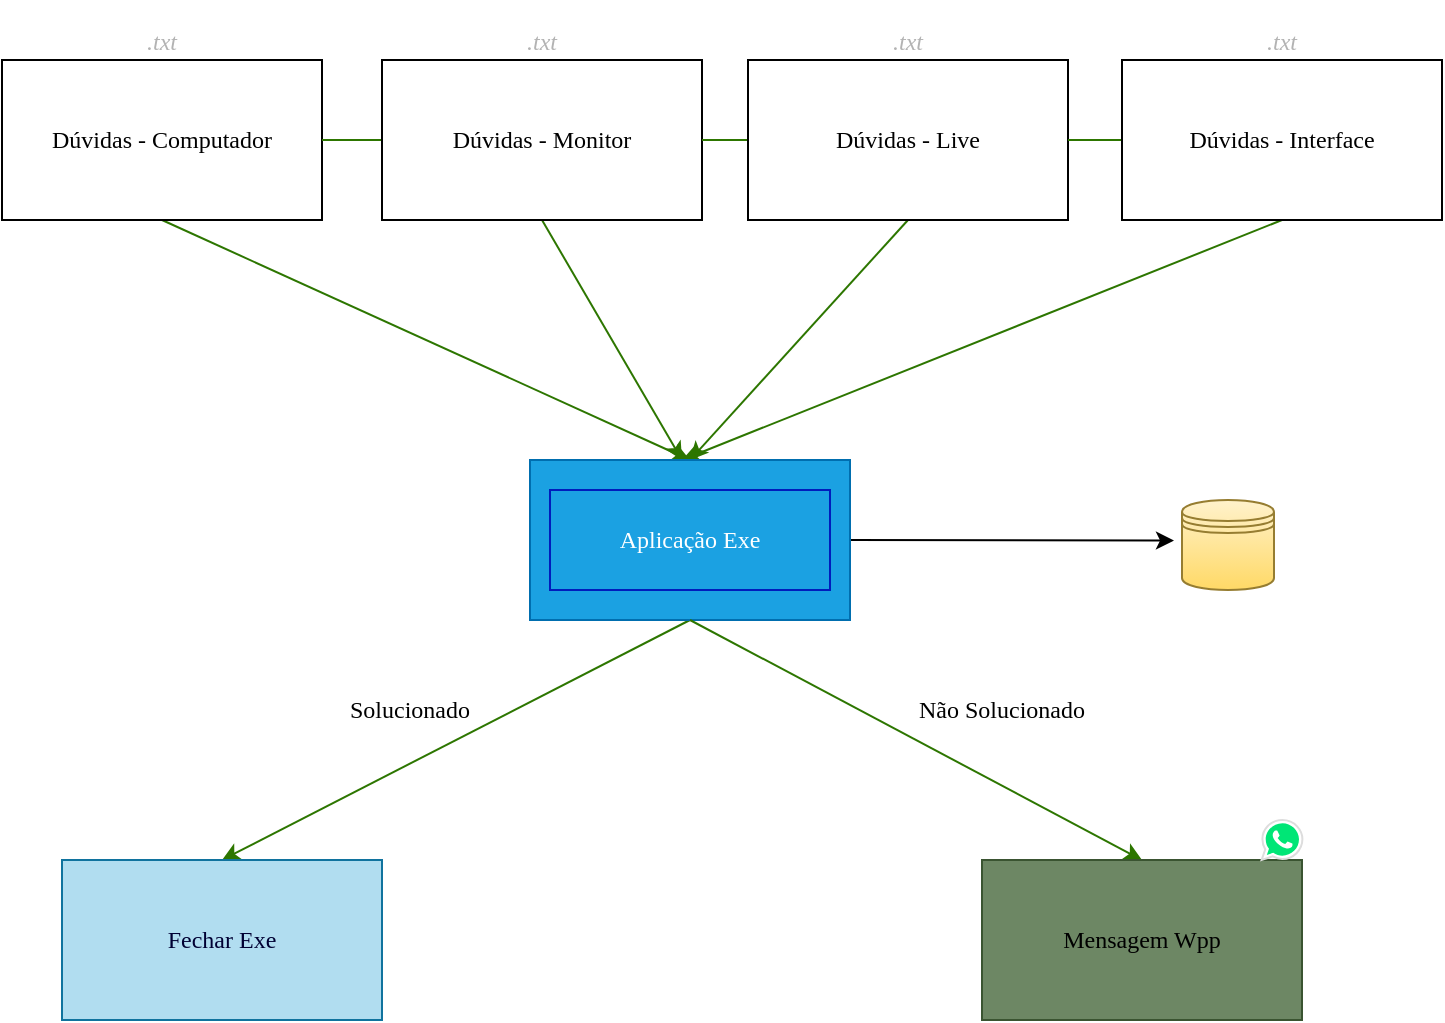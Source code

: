 <mxfile>
    <diagram id="EMnifZ5FvUsjFHzMIhz9" name="Página-1">
        <mxGraphModel dx="2190" dy="944" grid="1" gridSize="10" guides="1" tooltips="1" connect="1" arrows="1" fold="1" page="1" pageScale="1" pageWidth="827" pageHeight="1169" background="none" math="0" shadow="0">
            <root>
                <mxCell id="0"/>
                <mxCell id="1" parent="0"/>
                <mxCell id="29" style="edgeStyle=none;html=1;exitX=0.5;exitY=1;exitDx=0;exitDy=0;entryX=0.5;entryY=0;entryDx=0;entryDy=0;fontFamily=Comic Sans MS;fontColor=#B3B3B3;fillColor=#60a917;strokeColor=#2D7600;" edge="1" parent="1" source="2" target="23">
                    <mxGeometry relative="1" as="geometry"/>
                </mxCell>
                <mxCell id="2" value="" style="whiteSpace=wrap;html=1;" vertex="1" parent="1">
                    <mxGeometry x="54" y="340" width="160" height="80" as="geometry"/>
                </mxCell>
                <mxCell id="12" value="" style="edgeStyle=none;html=1;fontFamily=Comic Sans MS;exitX=1;exitY=0.5;exitDx=0;exitDy=0;fillColor=#60a917;strokeColor=#2D7600;" edge="1" parent="1" source="2" target="5">
                    <mxGeometry relative="1" as="geometry">
                        <mxPoint x="224" y="380" as="sourcePoint"/>
                    </mxGeometry>
                </mxCell>
                <mxCell id="3" value="&lt;font face=&quot;Comic Sans MS&quot;&gt;Dúvidas - Computador&lt;/font&gt;" style="text;strokeColor=none;align=center;fillColor=none;html=1;verticalAlign=middle;whiteSpace=wrap;rounded=0;" vertex="1" parent="1">
                    <mxGeometry x="64" y="355" width="140" height="50" as="geometry"/>
                </mxCell>
                <mxCell id="30" style="edgeStyle=none;html=1;exitX=0.5;exitY=1;exitDx=0;exitDy=0;fontFamily=Comic Sans MS;fontColor=#B3B3B3;fillColor=#60a917;strokeColor=#2D7600;" edge="1" parent="1" source="4">
                    <mxGeometry relative="1" as="geometry">
                        <mxPoint x="394" y="540" as="targetPoint"/>
                    </mxGeometry>
                </mxCell>
                <mxCell id="4" value="" style="whiteSpace=wrap;html=1;" vertex="1" parent="1">
                    <mxGeometry x="244" y="340" width="160" height="80" as="geometry"/>
                </mxCell>
                <mxCell id="13" value="" style="edgeStyle=none;html=1;fontFamily=Comic Sans MS;exitX=1;exitY=0.5;exitDx=0;exitDy=0;fillColor=#60a917;strokeColor=#2D7600;" edge="1" parent="1" source="4" target="9">
                    <mxGeometry relative="1" as="geometry">
                        <mxPoint x="414" y="380" as="sourcePoint"/>
                    </mxGeometry>
                </mxCell>
                <mxCell id="5" value="&lt;font face=&quot;Comic Sans MS&quot;&gt;Dúvidas - Monitor&lt;br&gt;&lt;/font&gt;" style="text;strokeColor=none;align=center;fillColor=none;html=1;verticalAlign=middle;whiteSpace=wrap;rounded=0;" vertex="1" parent="1">
                    <mxGeometry x="254" y="355" width="140" height="50" as="geometry"/>
                </mxCell>
                <mxCell id="15" value="" style="edgeStyle=none;html=1;fontFamily=Comic Sans MS;" edge="1" parent="1" source="8" target="11">
                    <mxGeometry relative="1" as="geometry"/>
                </mxCell>
                <mxCell id="31" style="edgeStyle=none;html=1;exitX=0.5;exitY=1;exitDx=0;exitDy=0;entryX=0.5;entryY=0;entryDx=0;entryDy=0;fontFamily=Comic Sans MS;fontColor=#B3B3B3;fillColor=#60a917;strokeColor=#2D7600;" edge="1" parent="1" source="8" target="23">
                    <mxGeometry relative="1" as="geometry"/>
                </mxCell>
                <mxCell id="8" value="" style="whiteSpace=wrap;html=1;" vertex="1" parent="1">
                    <mxGeometry x="427" y="340" width="160" height="80" as="geometry"/>
                </mxCell>
                <mxCell id="14" value="" style="edgeStyle=none;html=1;fontFamily=Comic Sans MS;exitX=1;exitY=0.5;exitDx=0;exitDy=0;fillColor=#60a917;strokeColor=#2D7600;" edge="1" parent="1" source="8" target="11">
                    <mxGeometry relative="1" as="geometry">
                        <mxPoint x="594" y="380" as="sourcePoint"/>
                    </mxGeometry>
                </mxCell>
                <mxCell id="9" value="&lt;font face=&quot;Comic Sans MS&quot;&gt;Dúvidas - Live&lt;/font&gt;" style="text;strokeColor=none;align=center;fillColor=none;html=1;verticalAlign=middle;whiteSpace=wrap;rounded=0;" vertex="1" parent="1">
                    <mxGeometry x="437" y="355" width="140" height="50" as="geometry"/>
                </mxCell>
                <mxCell id="32" style="edgeStyle=none;html=1;exitX=0.5;exitY=1;exitDx=0;exitDy=0;fontFamily=Comic Sans MS;fontColor=#B3B3B3;fillColor=#60a917;strokeColor=#2D7600;" edge="1" parent="1" source="10">
                    <mxGeometry relative="1" as="geometry">
                        <mxPoint x="394" y="540" as="targetPoint"/>
                    </mxGeometry>
                </mxCell>
                <mxCell id="10" value="" style="whiteSpace=wrap;html=1;" vertex="1" parent="1">
                    <mxGeometry x="614" y="340" width="160" height="80" as="geometry"/>
                </mxCell>
                <mxCell id="11" value="&lt;font face=&quot;Comic Sans MS&quot;&gt;Dúvidas - Interface&lt;/font&gt;" style="text;strokeColor=none;align=center;fillColor=none;html=1;verticalAlign=middle;whiteSpace=wrap;rounded=0;" vertex="1" parent="1">
                    <mxGeometry x="624" y="355" width="140" height="50" as="geometry"/>
                </mxCell>
                <mxCell id="18" value=".txt" style="text;strokeColor=none;align=center;fillColor=none;html=1;verticalAlign=bottom;whiteSpace=wrap;rounded=0;fontFamily=Comic Sans MS;fontStyle=2;fontColor=#B3B3B3;" vertex="1" parent="1">
                    <mxGeometry x="104" y="310" width="60" height="30" as="geometry"/>
                </mxCell>
                <mxCell id="19" value=".txt" style="text;strokeColor=none;align=center;fillColor=none;html=1;verticalAlign=bottom;whiteSpace=wrap;rounded=0;fontFamily=Comic Sans MS;fontStyle=2;fontColor=#B3B3B3;" vertex="1" parent="1">
                    <mxGeometry x="294" y="310" width="60" height="30" as="geometry"/>
                </mxCell>
                <mxCell id="20" value=".txt" style="text;strokeColor=none;align=center;fillColor=none;html=1;verticalAlign=bottom;whiteSpace=wrap;rounded=0;fontFamily=Comic Sans MS;fontStyle=2;fontColor=#B3B3B3;" vertex="1" parent="1">
                    <mxGeometry x="477" y="310" width="60" height="30" as="geometry"/>
                </mxCell>
                <mxCell id="21" value=".txt" style="text;strokeColor=none;align=center;fillColor=none;html=1;verticalAlign=bottom;whiteSpace=wrap;rounded=0;fontFamily=Comic Sans MS;fontStyle=2;fontColor=#B3B3B3;" vertex="1" parent="1">
                    <mxGeometry x="664" y="310" width="60" height="30" as="geometry"/>
                </mxCell>
                <mxCell id="34" style="edgeStyle=none;html=1;exitX=0.5;exitY=1;exitDx=0;exitDy=0;entryX=0.5;entryY=0;entryDx=0;entryDy=0;fontFamily=Comic Sans MS;fontColor=#B3B3B3;fillColor=#60a917;strokeColor=#2D7600;" edge="1" parent="1" source="23" target="27">
                    <mxGeometry relative="1" as="geometry"/>
                </mxCell>
                <mxCell id="38" style="edgeStyle=none;html=1;exitX=1;exitY=0.5;exitDx=0;exitDy=0;fontFamily=Comic Sans MS;fontColor=#000033;" edge="1" parent="1" source="23">
                    <mxGeometry relative="1" as="geometry">
                        <mxPoint x="640" y="580.286" as="targetPoint"/>
                    </mxGeometry>
                </mxCell>
                <mxCell id="23" value="" style="whiteSpace=wrap;html=1;fillColor=#1ba1e2;fontColor=#ffffff;strokeColor=#006EAF;" vertex="1" parent="1">
                    <mxGeometry x="318" y="540" width="160" height="80" as="geometry"/>
                </mxCell>
                <mxCell id="33" style="edgeStyle=none;html=1;entryX=0.5;entryY=0;entryDx=0;entryDy=0;fontFamily=Comic Sans MS;fontColor=#B3B3B3;exitX=0.5;exitY=1;exitDx=0;exitDy=0;fillColor=#60a917;strokeColor=#2D7600;" edge="1" parent="1" source="23" target="25">
                    <mxGeometry relative="1" as="geometry"/>
                </mxCell>
                <mxCell id="24" value="&lt;font face=&quot;Comic Sans MS&quot;&gt;Aplicação Exe&lt;br&gt;&lt;/font&gt;" style="text;strokeColor=#001DBC;align=center;fillColor=none;html=1;verticalAlign=middle;whiteSpace=wrap;rounded=0;fontColor=#ffffff;" vertex="1" parent="1">
                    <mxGeometry x="328" y="555" width="140" height="50" as="geometry"/>
                </mxCell>
                <mxCell id="27" value="" style="whiteSpace=wrap;html=1;fillColor=#b1ddf0;strokeColor=#10739e;" vertex="1" parent="1">
                    <mxGeometry x="84" y="740" width="160" height="80" as="geometry"/>
                </mxCell>
                <mxCell id="28" value="&lt;font face=&quot;Comic Sans MS&quot;&gt;&lt;font color=&quot;#000033&quot;&gt;Fechar Exe&lt;/font&gt;&lt;br&gt;&lt;/font&gt;" style="text;strokeColor=none;align=center;fillColor=none;html=1;verticalAlign=middle;whiteSpace=wrap;rounded=0;" vertex="1" parent="1">
                    <mxGeometry x="94" y="755" width="140" height="50" as="geometry"/>
                </mxCell>
                <mxCell id="35" value="&lt;font face=&quot;Comic Sans MS&quot;&gt;Solucionado&lt;/font&gt;&lt;span style=&quot;color: rgba(0, 0, 0, 0); font-family: monospace; font-size: 0px; text-align: start;&quot;&gt;%3CmxGraphModel%3E%3Croot%3E%3CmxCell%20id%3D%220%22%2F%3E%3CmxCell%20id%3D%221%22%20parent%3D%220%22%2F%3E%3CmxCell%20id%3D%222%22%20value%3D%22%26lt%3Bfont%20face%3D%26quot%3BComic%20Sans%20MS%26quot%3B%26gt%3BAplica%C3%A7%C3%A3o%20Exe%26lt%3Bbr%26gt%3B%26lt%3B%2Ffont%26gt%3B%22%20style%3D%22text%3BstrokeColor%3Dnone%3Balign%3Dcenter%3BfillColor%3Dnone%3Bhtml%3D1%3BverticalAlign%3Dmiddle%3BwhiteSpace%3Dwrap%3Brounded%3D0%3B%22%20vertex%3D%221%22%20parent%3D%221%22%3E%3CmxGeometry%20x%3D%22344%22%20y%3D%22255%22%20width%3D%22140%22%20height%3D%2250%22%20as%3D%22geometry%22%2F%3E%3C%2FmxCell%3E%3C%2Froot%3E%3C%2FmxGraphModel%3E&lt;/span&gt;&lt;font face=&quot;Comic Sans MS&quot;&gt;&lt;br&gt;&lt;/font&gt;" style="text;strokeColor=none;align=center;fillColor=none;html=1;verticalAlign=middle;whiteSpace=wrap;rounded=0;" vertex="1" parent="1">
                    <mxGeometry x="188" y="640" width="140" height="50" as="geometry"/>
                </mxCell>
                <mxCell id="36" value="&lt;font face=&quot;Comic Sans MS&quot;&gt;Não Solucionado&lt;br&gt;&lt;/font&gt;" style="text;strokeColor=none;align=center;fillColor=none;html=1;verticalAlign=middle;whiteSpace=wrap;rounded=0;" vertex="1" parent="1">
                    <mxGeometry x="484" y="640" width="140" height="50" as="geometry"/>
                </mxCell>
                <mxCell id="37" value="" style="group" vertex="1" connectable="0" parent="1">
                    <mxGeometry x="544" y="740" width="160" height="80" as="geometry"/>
                </mxCell>
                <mxCell id="25" value="" style="whiteSpace=wrap;html=1;fillColor=#6d8764;fontColor=#ffffff;strokeColor=#3A5431;" vertex="1" parent="37">
                    <mxGeometry width="160" height="80" as="geometry"/>
                </mxCell>
                <mxCell id="26" value="&lt;font face=&quot;Comic Sans MS&quot;&gt;Mensagem Wpp&lt;br&gt;&lt;/font&gt;" style="text;strokeColor=none;align=center;fillColor=none;html=1;verticalAlign=middle;whiteSpace=wrap;rounded=0;" vertex="1" parent="37">
                    <mxGeometry x="10" y="15" width="140" height="50" as="geometry"/>
                </mxCell>
                <mxCell id="39" value="" style="shape=datastore;whiteSpace=wrap;html=1;fontFamily=Comic Sans MS;fillColor=#fff2cc;strokeColor=#967d31;gradientColor=#ffd966;" vertex="1" parent="1">
                    <mxGeometry x="644" y="560" width="46" height="45" as="geometry"/>
                </mxCell>
                <mxCell id="40" value="" style="dashed=0;outlineConnect=0;html=1;align=center;labelPosition=center;verticalLabelPosition=bottom;verticalAlign=top;shape=mxgraph.weblogos.whatsapp;fillColor=#00E676;strokeColor=#dddddd;fontFamily=Comic Sans MS;fontColor=#000033;" vertex="1" parent="1">
                    <mxGeometry x="683.8" y="720" width="20.4" height="20" as="geometry"/>
                </mxCell>
            </root>
        </mxGraphModel>
    </diagram>
</mxfile>